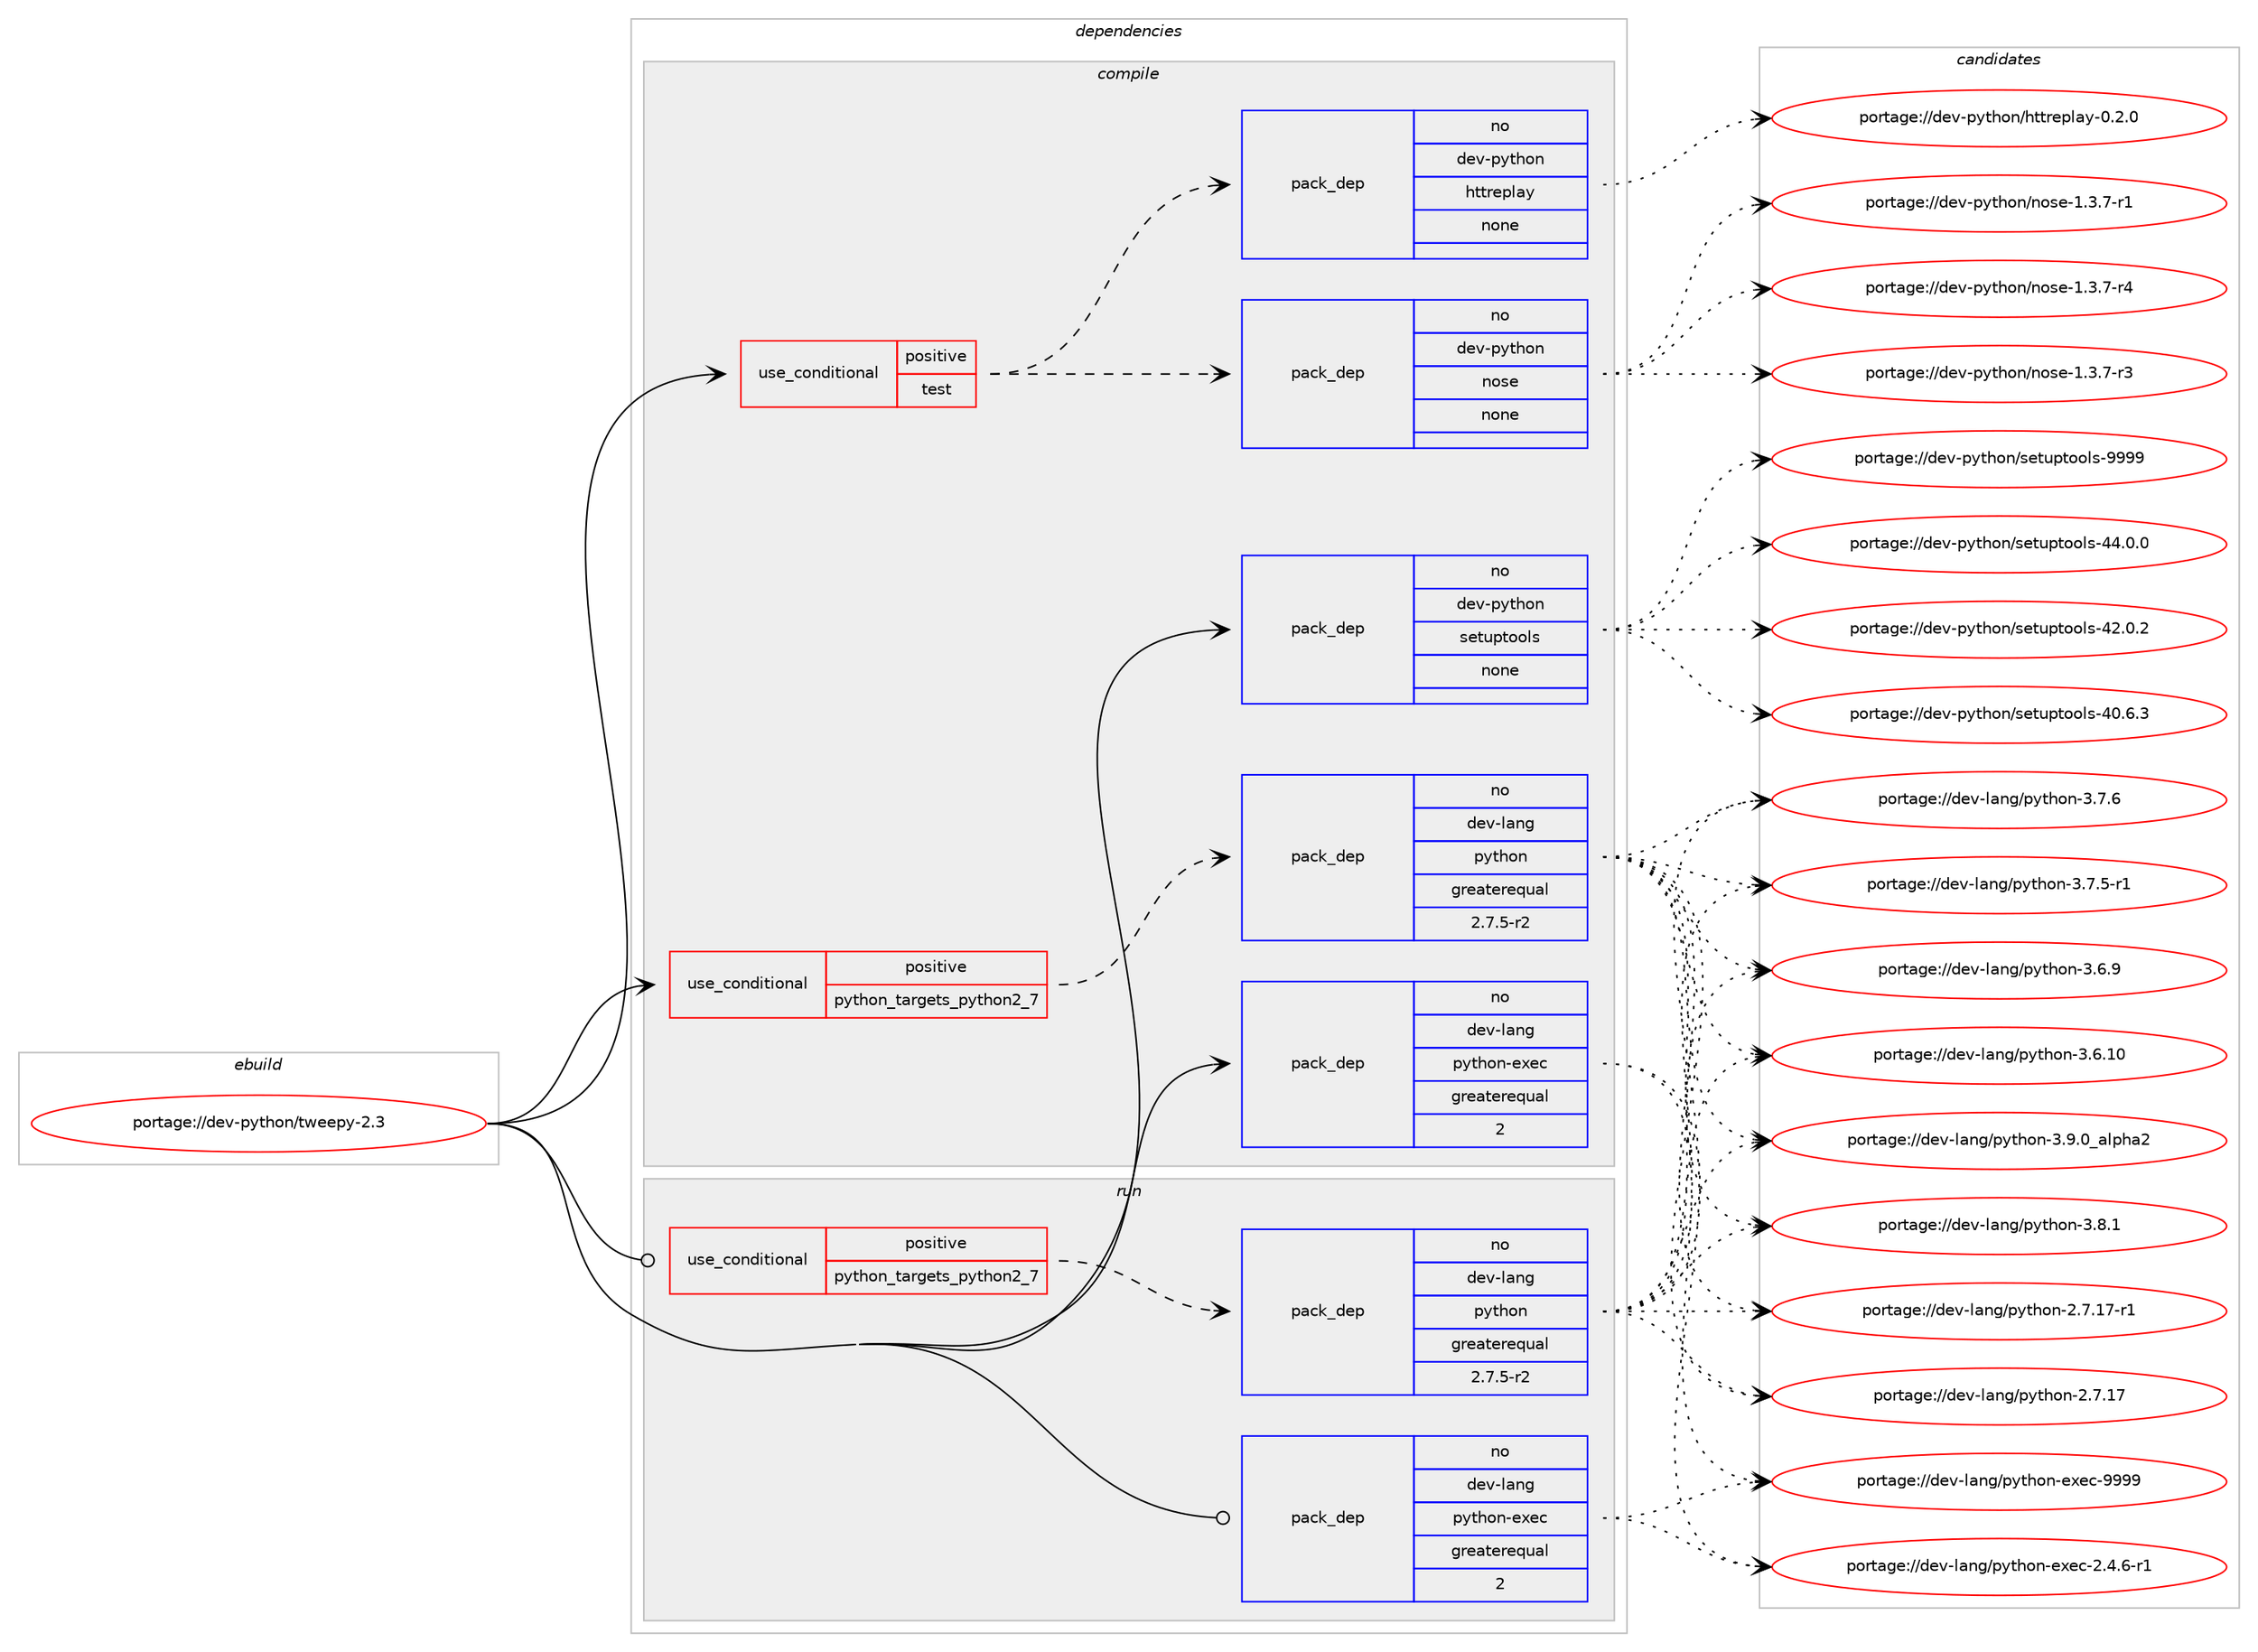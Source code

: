 digraph prolog {

# *************
# Graph options
# *************

newrank=true;
concentrate=true;
compound=true;
graph [rankdir=LR,fontname=Helvetica,fontsize=10,ranksep=1.5];#, ranksep=2.5, nodesep=0.2];
edge  [arrowhead=vee];
node  [fontname=Helvetica,fontsize=10];

# **********
# The ebuild
# **********

subgraph cluster_leftcol {
color=gray;
rank=same;
label=<<i>ebuild</i>>;
id [label="portage://dev-python/tweepy-2.3", color=red, width=4, href="../dev-python/tweepy-2.3.svg"];
}

# ****************
# The dependencies
# ****************

subgraph cluster_midcol {
color=gray;
label=<<i>dependencies</i>>;
subgraph cluster_compile {
fillcolor="#eeeeee";
style=filled;
label=<<i>compile</i>>;
subgraph cond104480 {
dependency421001 [label=<<TABLE BORDER="0" CELLBORDER="1" CELLSPACING="0" CELLPADDING="4"><TR><TD ROWSPAN="3" CELLPADDING="10">use_conditional</TD></TR><TR><TD>positive</TD></TR><TR><TD>python_targets_python2_7</TD></TR></TABLE>>, shape=none, color=red];
subgraph pack311624 {
dependency421002 [label=<<TABLE BORDER="0" CELLBORDER="1" CELLSPACING="0" CELLPADDING="4" WIDTH="220"><TR><TD ROWSPAN="6" CELLPADDING="30">pack_dep</TD></TR><TR><TD WIDTH="110">no</TD></TR><TR><TD>dev-lang</TD></TR><TR><TD>python</TD></TR><TR><TD>greaterequal</TD></TR><TR><TD>2.7.5-r2</TD></TR></TABLE>>, shape=none, color=blue];
}
dependency421001:e -> dependency421002:w [weight=20,style="dashed",arrowhead="vee"];
}
id:e -> dependency421001:w [weight=20,style="solid",arrowhead="vee"];
subgraph cond104481 {
dependency421003 [label=<<TABLE BORDER="0" CELLBORDER="1" CELLSPACING="0" CELLPADDING="4"><TR><TD ROWSPAN="3" CELLPADDING="10">use_conditional</TD></TR><TR><TD>positive</TD></TR><TR><TD>test</TD></TR></TABLE>>, shape=none, color=red];
subgraph pack311625 {
dependency421004 [label=<<TABLE BORDER="0" CELLBORDER="1" CELLSPACING="0" CELLPADDING="4" WIDTH="220"><TR><TD ROWSPAN="6" CELLPADDING="30">pack_dep</TD></TR><TR><TD WIDTH="110">no</TD></TR><TR><TD>dev-python</TD></TR><TR><TD>httreplay</TD></TR><TR><TD>none</TD></TR><TR><TD></TD></TR></TABLE>>, shape=none, color=blue];
}
dependency421003:e -> dependency421004:w [weight=20,style="dashed",arrowhead="vee"];
subgraph pack311626 {
dependency421005 [label=<<TABLE BORDER="0" CELLBORDER="1" CELLSPACING="0" CELLPADDING="4" WIDTH="220"><TR><TD ROWSPAN="6" CELLPADDING="30">pack_dep</TD></TR><TR><TD WIDTH="110">no</TD></TR><TR><TD>dev-python</TD></TR><TR><TD>nose</TD></TR><TR><TD>none</TD></TR><TR><TD></TD></TR></TABLE>>, shape=none, color=blue];
}
dependency421003:e -> dependency421005:w [weight=20,style="dashed",arrowhead="vee"];
}
id:e -> dependency421003:w [weight=20,style="solid",arrowhead="vee"];
subgraph pack311627 {
dependency421006 [label=<<TABLE BORDER="0" CELLBORDER="1" CELLSPACING="0" CELLPADDING="4" WIDTH="220"><TR><TD ROWSPAN="6" CELLPADDING="30">pack_dep</TD></TR><TR><TD WIDTH="110">no</TD></TR><TR><TD>dev-lang</TD></TR><TR><TD>python-exec</TD></TR><TR><TD>greaterequal</TD></TR><TR><TD>2</TD></TR></TABLE>>, shape=none, color=blue];
}
id:e -> dependency421006:w [weight=20,style="solid",arrowhead="vee"];
subgraph pack311628 {
dependency421007 [label=<<TABLE BORDER="0" CELLBORDER="1" CELLSPACING="0" CELLPADDING="4" WIDTH="220"><TR><TD ROWSPAN="6" CELLPADDING="30">pack_dep</TD></TR><TR><TD WIDTH="110">no</TD></TR><TR><TD>dev-python</TD></TR><TR><TD>setuptools</TD></TR><TR><TD>none</TD></TR><TR><TD></TD></TR></TABLE>>, shape=none, color=blue];
}
id:e -> dependency421007:w [weight=20,style="solid",arrowhead="vee"];
}
subgraph cluster_compileandrun {
fillcolor="#eeeeee";
style=filled;
label=<<i>compile and run</i>>;
}
subgraph cluster_run {
fillcolor="#eeeeee";
style=filled;
label=<<i>run</i>>;
subgraph cond104482 {
dependency421008 [label=<<TABLE BORDER="0" CELLBORDER="1" CELLSPACING="0" CELLPADDING="4"><TR><TD ROWSPAN="3" CELLPADDING="10">use_conditional</TD></TR><TR><TD>positive</TD></TR><TR><TD>python_targets_python2_7</TD></TR></TABLE>>, shape=none, color=red];
subgraph pack311629 {
dependency421009 [label=<<TABLE BORDER="0" CELLBORDER="1" CELLSPACING="0" CELLPADDING="4" WIDTH="220"><TR><TD ROWSPAN="6" CELLPADDING="30">pack_dep</TD></TR><TR><TD WIDTH="110">no</TD></TR><TR><TD>dev-lang</TD></TR><TR><TD>python</TD></TR><TR><TD>greaterequal</TD></TR><TR><TD>2.7.5-r2</TD></TR></TABLE>>, shape=none, color=blue];
}
dependency421008:e -> dependency421009:w [weight=20,style="dashed",arrowhead="vee"];
}
id:e -> dependency421008:w [weight=20,style="solid",arrowhead="odot"];
subgraph pack311630 {
dependency421010 [label=<<TABLE BORDER="0" CELLBORDER="1" CELLSPACING="0" CELLPADDING="4" WIDTH="220"><TR><TD ROWSPAN="6" CELLPADDING="30">pack_dep</TD></TR><TR><TD WIDTH="110">no</TD></TR><TR><TD>dev-lang</TD></TR><TR><TD>python-exec</TD></TR><TR><TD>greaterequal</TD></TR><TR><TD>2</TD></TR></TABLE>>, shape=none, color=blue];
}
id:e -> dependency421010:w [weight=20,style="solid",arrowhead="odot"];
}
}

# **************
# The candidates
# **************

subgraph cluster_choices {
rank=same;
color=gray;
label=<<i>candidates</i>>;

subgraph choice311624 {
color=black;
nodesep=1;
choice10010111845108971101034711212111610411111045514657464895971081121049750 [label="portage://dev-lang/python-3.9.0_alpha2", color=red, width=4,href="../dev-lang/python-3.9.0_alpha2.svg"];
choice100101118451089711010347112121116104111110455146564649 [label="portage://dev-lang/python-3.8.1", color=red, width=4,href="../dev-lang/python-3.8.1.svg"];
choice100101118451089711010347112121116104111110455146554654 [label="portage://dev-lang/python-3.7.6", color=red, width=4,href="../dev-lang/python-3.7.6.svg"];
choice1001011184510897110103471121211161041111104551465546534511449 [label="portage://dev-lang/python-3.7.5-r1", color=red, width=4,href="../dev-lang/python-3.7.5-r1.svg"];
choice100101118451089711010347112121116104111110455146544657 [label="portage://dev-lang/python-3.6.9", color=red, width=4,href="../dev-lang/python-3.6.9.svg"];
choice10010111845108971101034711212111610411111045514654464948 [label="portage://dev-lang/python-3.6.10", color=red, width=4,href="../dev-lang/python-3.6.10.svg"];
choice100101118451089711010347112121116104111110455046554649554511449 [label="portage://dev-lang/python-2.7.17-r1", color=red, width=4,href="../dev-lang/python-2.7.17-r1.svg"];
choice10010111845108971101034711212111610411111045504655464955 [label="portage://dev-lang/python-2.7.17", color=red, width=4,href="../dev-lang/python-2.7.17.svg"];
dependency421002:e -> choice10010111845108971101034711212111610411111045514657464895971081121049750:w [style=dotted,weight="100"];
dependency421002:e -> choice100101118451089711010347112121116104111110455146564649:w [style=dotted,weight="100"];
dependency421002:e -> choice100101118451089711010347112121116104111110455146554654:w [style=dotted,weight="100"];
dependency421002:e -> choice1001011184510897110103471121211161041111104551465546534511449:w [style=dotted,weight="100"];
dependency421002:e -> choice100101118451089711010347112121116104111110455146544657:w [style=dotted,weight="100"];
dependency421002:e -> choice10010111845108971101034711212111610411111045514654464948:w [style=dotted,weight="100"];
dependency421002:e -> choice100101118451089711010347112121116104111110455046554649554511449:w [style=dotted,weight="100"];
dependency421002:e -> choice10010111845108971101034711212111610411111045504655464955:w [style=dotted,weight="100"];
}
subgraph choice311625 {
color=black;
nodesep=1;
choice100101118451121211161041111104710411611611410111210897121454846504648 [label="portage://dev-python/httreplay-0.2.0", color=red, width=4,href="../dev-python/httreplay-0.2.0.svg"];
dependency421004:e -> choice100101118451121211161041111104710411611611410111210897121454846504648:w [style=dotted,weight="100"];
}
subgraph choice311626 {
color=black;
nodesep=1;
choice10010111845112121116104111110471101111151014549465146554511452 [label="portage://dev-python/nose-1.3.7-r4", color=red, width=4,href="../dev-python/nose-1.3.7-r4.svg"];
choice10010111845112121116104111110471101111151014549465146554511451 [label="portage://dev-python/nose-1.3.7-r3", color=red, width=4,href="../dev-python/nose-1.3.7-r3.svg"];
choice10010111845112121116104111110471101111151014549465146554511449 [label="portage://dev-python/nose-1.3.7-r1", color=red, width=4,href="../dev-python/nose-1.3.7-r1.svg"];
dependency421005:e -> choice10010111845112121116104111110471101111151014549465146554511452:w [style=dotted,weight="100"];
dependency421005:e -> choice10010111845112121116104111110471101111151014549465146554511451:w [style=dotted,weight="100"];
dependency421005:e -> choice10010111845112121116104111110471101111151014549465146554511449:w [style=dotted,weight="100"];
}
subgraph choice311627 {
color=black;
nodesep=1;
choice10010111845108971101034711212111610411111045101120101994557575757 [label="portage://dev-lang/python-exec-9999", color=red, width=4,href="../dev-lang/python-exec-9999.svg"];
choice10010111845108971101034711212111610411111045101120101994550465246544511449 [label="portage://dev-lang/python-exec-2.4.6-r1", color=red, width=4,href="../dev-lang/python-exec-2.4.6-r1.svg"];
dependency421006:e -> choice10010111845108971101034711212111610411111045101120101994557575757:w [style=dotted,weight="100"];
dependency421006:e -> choice10010111845108971101034711212111610411111045101120101994550465246544511449:w [style=dotted,weight="100"];
}
subgraph choice311628 {
color=black;
nodesep=1;
choice10010111845112121116104111110471151011161171121161111111081154557575757 [label="portage://dev-python/setuptools-9999", color=red, width=4,href="../dev-python/setuptools-9999.svg"];
choice100101118451121211161041111104711510111611711211611111110811545525246484648 [label="portage://dev-python/setuptools-44.0.0", color=red, width=4,href="../dev-python/setuptools-44.0.0.svg"];
choice100101118451121211161041111104711510111611711211611111110811545525046484650 [label="portage://dev-python/setuptools-42.0.2", color=red, width=4,href="../dev-python/setuptools-42.0.2.svg"];
choice100101118451121211161041111104711510111611711211611111110811545524846544651 [label="portage://dev-python/setuptools-40.6.3", color=red, width=4,href="../dev-python/setuptools-40.6.3.svg"];
dependency421007:e -> choice10010111845112121116104111110471151011161171121161111111081154557575757:w [style=dotted,weight="100"];
dependency421007:e -> choice100101118451121211161041111104711510111611711211611111110811545525246484648:w [style=dotted,weight="100"];
dependency421007:e -> choice100101118451121211161041111104711510111611711211611111110811545525046484650:w [style=dotted,weight="100"];
dependency421007:e -> choice100101118451121211161041111104711510111611711211611111110811545524846544651:w [style=dotted,weight="100"];
}
subgraph choice311629 {
color=black;
nodesep=1;
choice10010111845108971101034711212111610411111045514657464895971081121049750 [label="portage://dev-lang/python-3.9.0_alpha2", color=red, width=4,href="../dev-lang/python-3.9.0_alpha2.svg"];
choice100101118451089711010347112121116104111110455146564649 [label="portage://dev-lang/python-3.8.1", color=red, width=4,href="../dev-lang/python-3.8.1.svg"];
choice100101118451089711010347112121116104111110455146554654 [label="portage://dev-lang/python-3.7.6", color=red, width=4,href="../dev-lang/python-3.7.6.svg"];
choice1001011184510897110103471121211161041111104551465546534511449 [label="portage://dev-lang/python-3.7.5-r1", color=red, width=4,href="../dev-lang/python-3.7.5-r1.svg"];
choice100101118451089711010347112121116104111110455146544657 [label="portage://dev-lang/python-3.6.9", color=red, width=4,href="../dev-lang/python-3.6.9.svg"];
choice10010111845108971101034711212111610411111045514654464948 [label="portage://dev-lang/python-3.6.10", color=red, width=4,href="../dev-lang/python-3.6.10.svg"];
choice100101118451089711010347112121116104111110455046554649554511449 [label="portage://dev-lang/python-2.7.17-r1", color=red, width=4,href="../dev-lang/python-2.7.17-r1.svg"];
choice10010111845108971101034711212111610411111045504655464955 [label="portage://dev-lang/python-2.7.17", color=red, width=4,href="../dev-lang/python-2.7.17.svg"];
dependency421009:e -> choice10010111845108971101034711212111610411111045514657464895971081121049750:w [style=dotted,weight="100"];
dependency421009:e -> choice100101118451089711010347112121116104111110455146564649:w [style=dotted,weight="100"];
dependency421009:e -> choice100101118451089711010347112121116104111110455146554654:w [style=dotted,weight="100"];
dependency421009:e -> choice1001011184510897110103471121211161041111104551465546534511449:w [style=dotted,weight="100"];
dependency421009:e -> choice100101118451089711010347112121116104111110455146544657:w [style=dotted,weight="100"];
dependency421009:e -> choice10010111845108971101034711212111610411111045514654464948:w [style=dotted,weight="100"];
dependency421009:e -> choice100101118451089711010347112121116104111110455046554649554511449:w [style=dotted,weight="100"];
dependency421009:e -> choice10010111845108971101034711212111610411111045504655464955:w [style=dotted,weight="100"];
}
subgraph choice311630 {
color=black;
nodesep=1;
choice10010111845108971101034711212111610411111045101120101994557575757 [label="portage://dev-lang/python-exec-9999", color=red, width=4,href="../dev-lang/python-exec-9999.svg"];
choice10010111845108971101034711212111610411111045101120101994550465246544511449 [label="portage://dev-lang/python-exec-2.4.6-r1", color=red, width=4,href="../dev-lang/python-exec-2.4.6-r1.svg"];
dependency421010:e -> choice10010111845108971101034711212111610411111045101120101994557575757:w [style=dotted,weight="100"];
dependency421010:e -> choice10010111845108971101034711212111610411111045101120101994550465246544511449:w [style=dotted,weight="100"];
}
}

}
